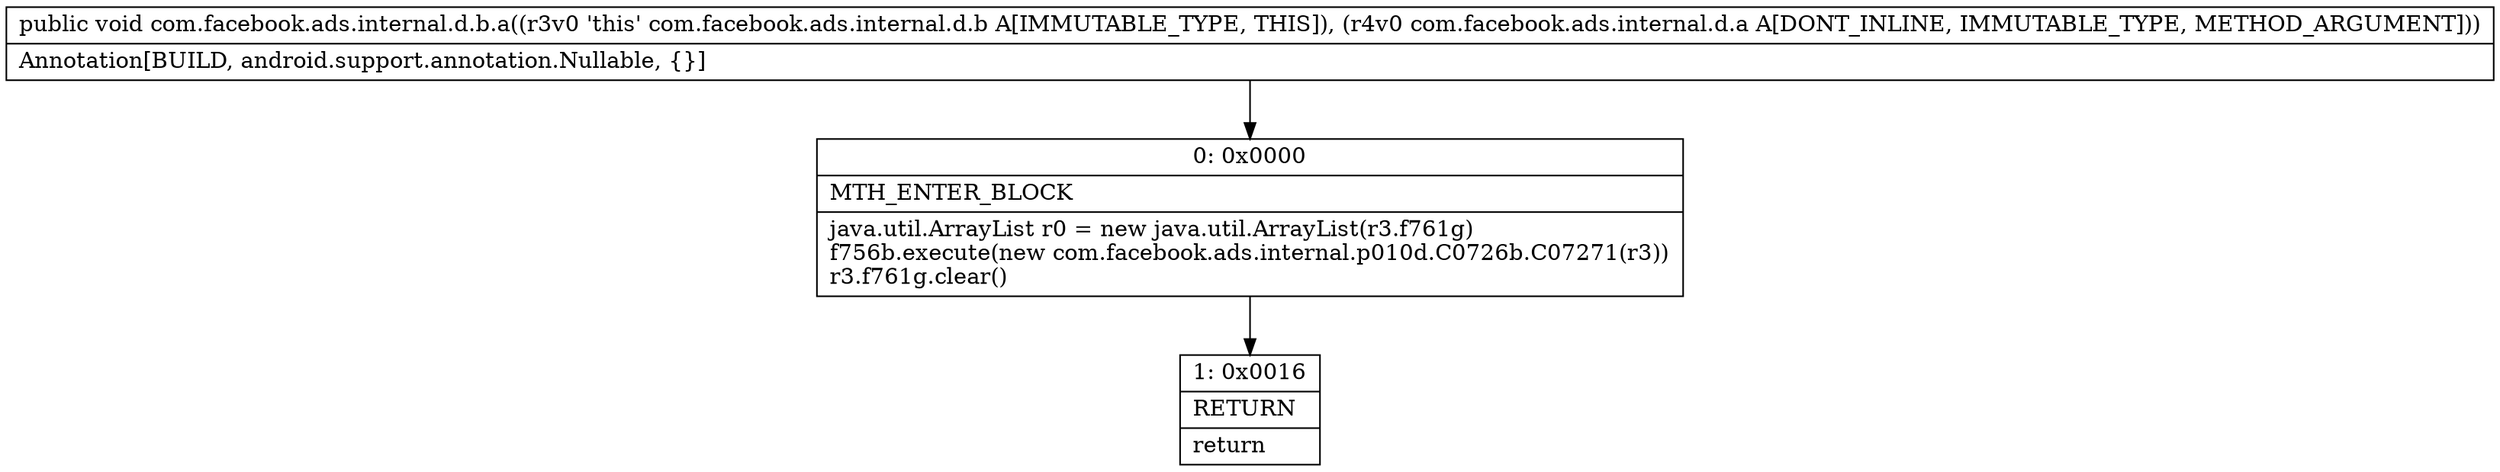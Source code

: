 digraph "CFG forcom.facebook.ads.internal.d.b.a(Lcom\/facebook\/ads\/internal\/d\/a;)V" {
Node_0 [shape=record,label="{0\:\ 0x0000|MTH_ENTER_BLOCK\l|java.util.ArrayList r0 = new java.util.ArrayList(r3.f761g)\lf756b.execute(new com.facebook.ads.internal.p010d.C0726b.C07271(r3))\lr3.f761g.clear()\l}"];
Node_1 [shape=record,label="{1\:\ 0x0016|RETURN\l|return\l}"];
MethodNode[shape=record,label="{public void com.facebook.ads.internal.d.b.a((r3v0 'this' com.facebook.ads.internal.d.b A[IMMUTABLE_TYPE, THIS]), (r4v0 com.facebook.ads.internal.d.a A[DONT_INLINE, IMMUTABLE_TYPE, METHOD_ARGUMENT]))  | Annotation[BUILD, android.support.annotation.Nullable, \{\}]\l}"];
MethodNode -> Node_0;
Node_0 -> Node_1;
}

